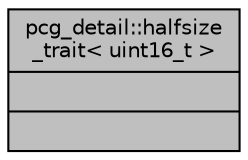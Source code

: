 digraph "pcg_detail::halfsize_trait&lt; uint16_t &gt;"
{
 // INTERACTIVE_SVG=YES
  bgcolor="transparent";
  edge [fontname="Helvetica",fontsize="10",labelfontname="Helvetica",labelfontsize="10"];
  node [fontname="Helvetica",fontsize="10",shape=record];
  Node1 [label="{pcg_detail::halfsize\l_trait\< uint16_t \>\n||}",height=0.2,width=0.4,color="black", fillcolor="grey75", style="filled" fontcolor="black"];
}
